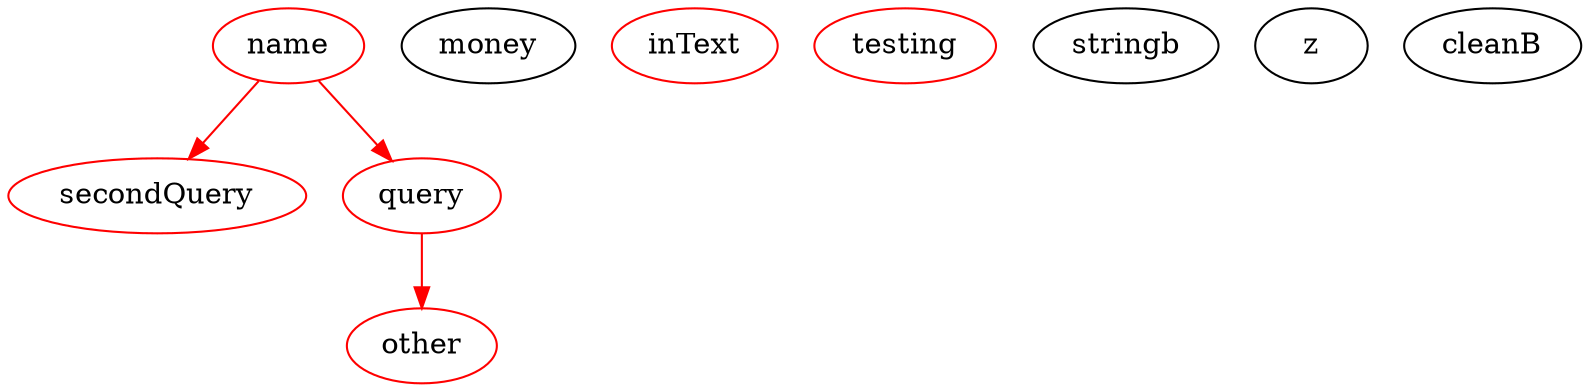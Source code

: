 digraph G {secondQuery [color=red]
name [color=red]
name -> query[color="red"]
name [color=red]
name -> secondQuery[color="red"]
money
inText
testing
testing [color=red]
name [color=red]
testing [color=red]
name
other [color=red]
stringb
inText [color=red]
inText [color=red]
z
cleanB
query [color=red]
query -> other[color="red"]

}
